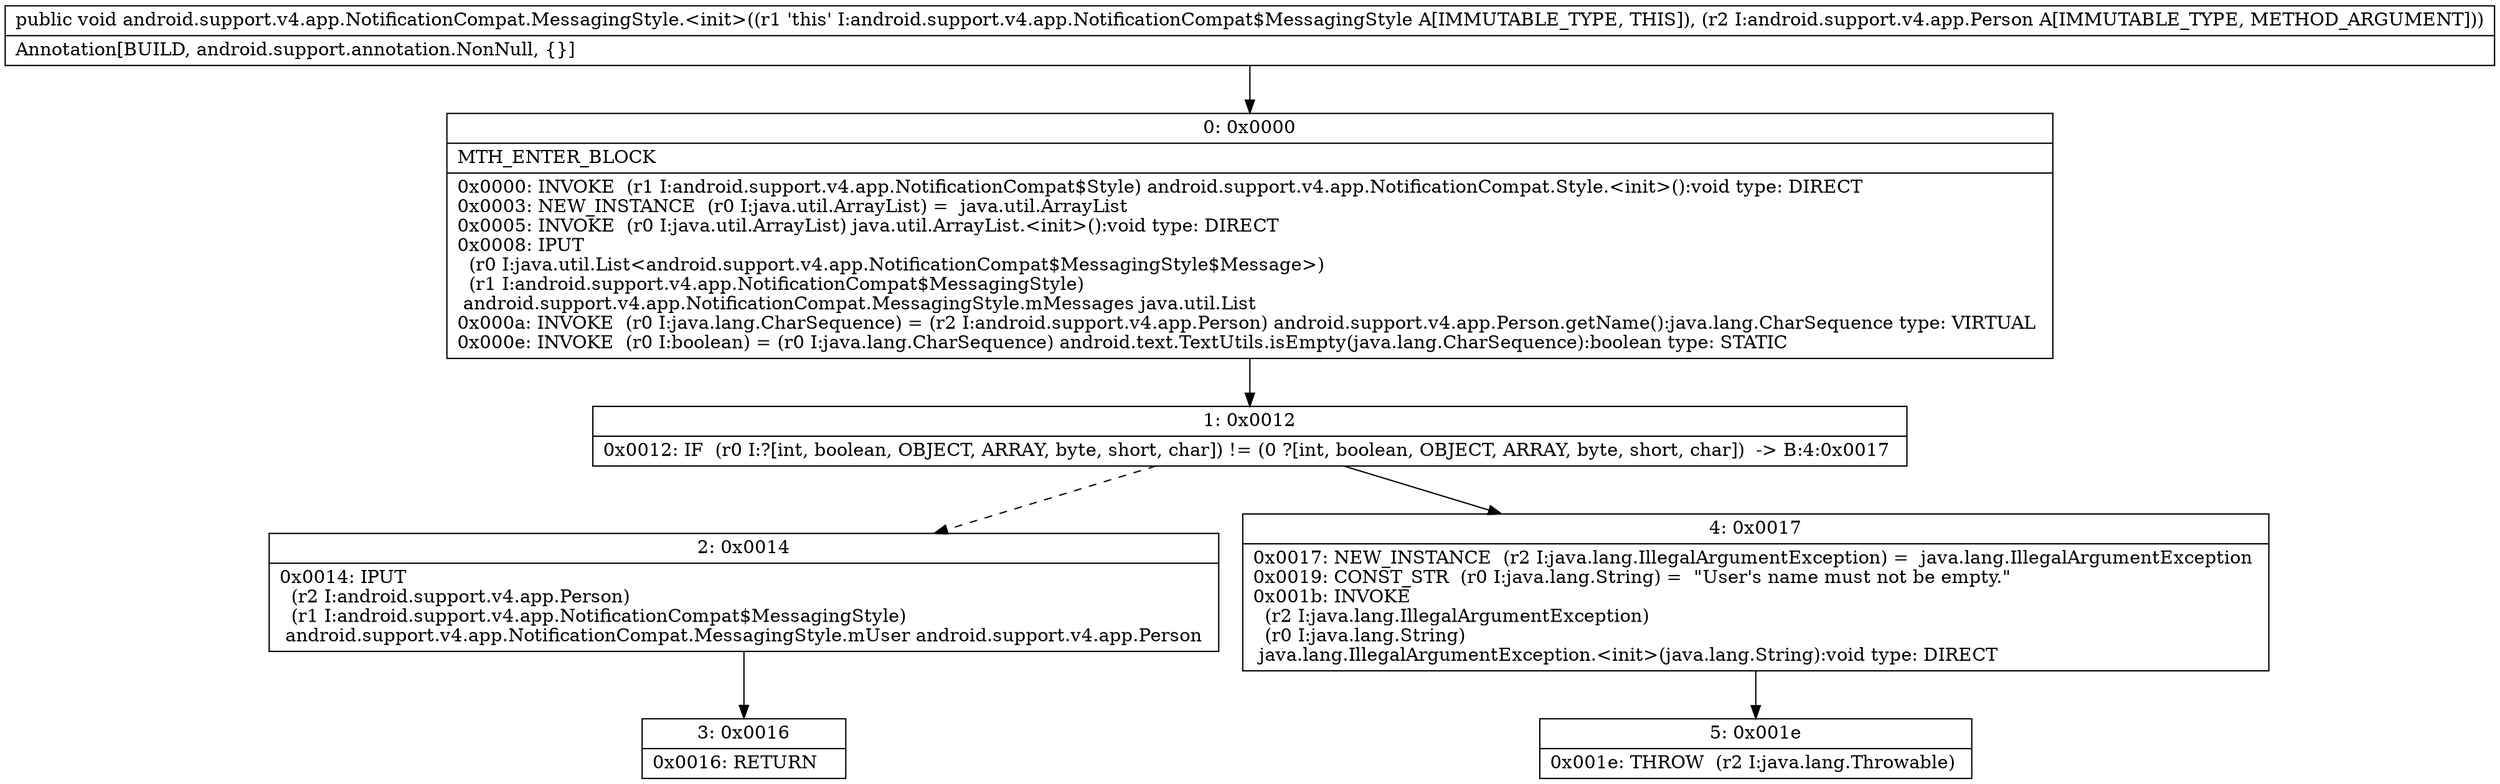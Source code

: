digraph "CFG forandroid.support.v4.app.NotificationCompat.MessagingStyle.\<init\>(Landroid\/support\/v4\/app\/Person;)V" {
Node_0 [shape=record,label="{0\:\ 0x0000|MTH_ENTER_BLOCK\l|0x0000: INVOKE  (r1 I:android.support.v4.app.NotificationCompat$Style) android.support.v4.app.NotificationCompat.Style.\<init\>():void type: DIRECT \l0x0003: NEW_INSTANCE  (r0 I:java.util.ArrayList) =  java.util.ArrayList \l0x0005: INVOKE  (r0 I:java.util.ArrayList) java.util.ArrayList.\<init\>():void type: DIRECT \l0x0008: IPUT  \l  (r0 I:java.util.List\<android.support.v4.app.NotificationCompat$MessagingStyle$Message\>)\l  (r1 I:android.support.v4.app.NotificationCompat$MessagingStyle)\l android.support.v4.app.NotificationCompat.MessagingStyle.mMessages java.util.List \l0x000a: INVOKE  (r0 I:java.lang.CharSequence) = (r2 I:android.support.v4.app.Person) android.support.v4.app.Person.getName():java.lang.CharSequence type: VIRTUAL \l0x000e: INVOKE  (r0 I:boolean) = (r0 I:java.lang.CharSequence) android.text.TextUtils.isEmpty(java.lang.CharSequence):boolean type: STATIC \l}"];
Node_1 [shape=record,label="{1\:\ 0x0012|0x0012: IF  (r0 I:?[int, boolean, OBJECT, ARRAY, byte, short, char]) != (0 ?[int, boolean, OBJECT, ARRAY, byte, short, char])  \-\> B:4:0x0017 \l}"];
Node_2 [shape=record,label="{2\:\ 0x0014|0x0014: IPUT  \l  (r2 I:android.support.v4.app.Person)\l  (r1 I:android.support.v4.app.NotificationCompat$MessagingStyle)\l android.support.v4.app.NotificationCompat.MessagingStyle.mUser android.support.v4.app.Person \l}"];
Node_3 [shape=record,label="{3\:\ 0x0016|0x0016: RETURN   \l}"];
Node_4 [shape=record,label="{4\:\ 0x0017|0x0017: NEW_INSTANCE  (r2 I:java.lang.IllegalArgumentException) =  java.lang.IllegalArgumentException \l0x0019: CONST_STR  (r0 I:java.lang.String) =  \"User's name must not be empty.\" \l0x001b: INVOKE  \l  (r2 I:java.lang.IllegalArgumentException)\l  (r0 I:java.lang.String)\l java.lang.IllegalArgumentException.\<init\>(java.lang.String):void type: DIRECT \l}"];
Node_5 [shape=record,label="{5\:\ 0x001e|0x001e: THROW  (r2 I:java.lang.Throwable) \l}"];
MethodNode[shape=record,label="{public void android.support.v4.app.NotificationCompat.MessagingStyle.\<init\>((r1 'this' I:android.support.v4.app.NotificationCompat$MessagingStyle A[IMMUTABLE_TYPE, THIS]), (r2 I:android.support.v4.app.Person A[IMMUTABLE_TYPE, METHOD_ARGUMENT]))  | Annotation[BUILD, android.support.annotation.NonNull, \{\}]\l}"];
MethodNode -> Node_0;
Node_0 -> Node_1;
Node_1 -> Node_2[style=dashed];
Node_1 -> Node_4;
Node_2 -> Node_3;
Node_4 -> Node_5;
}

